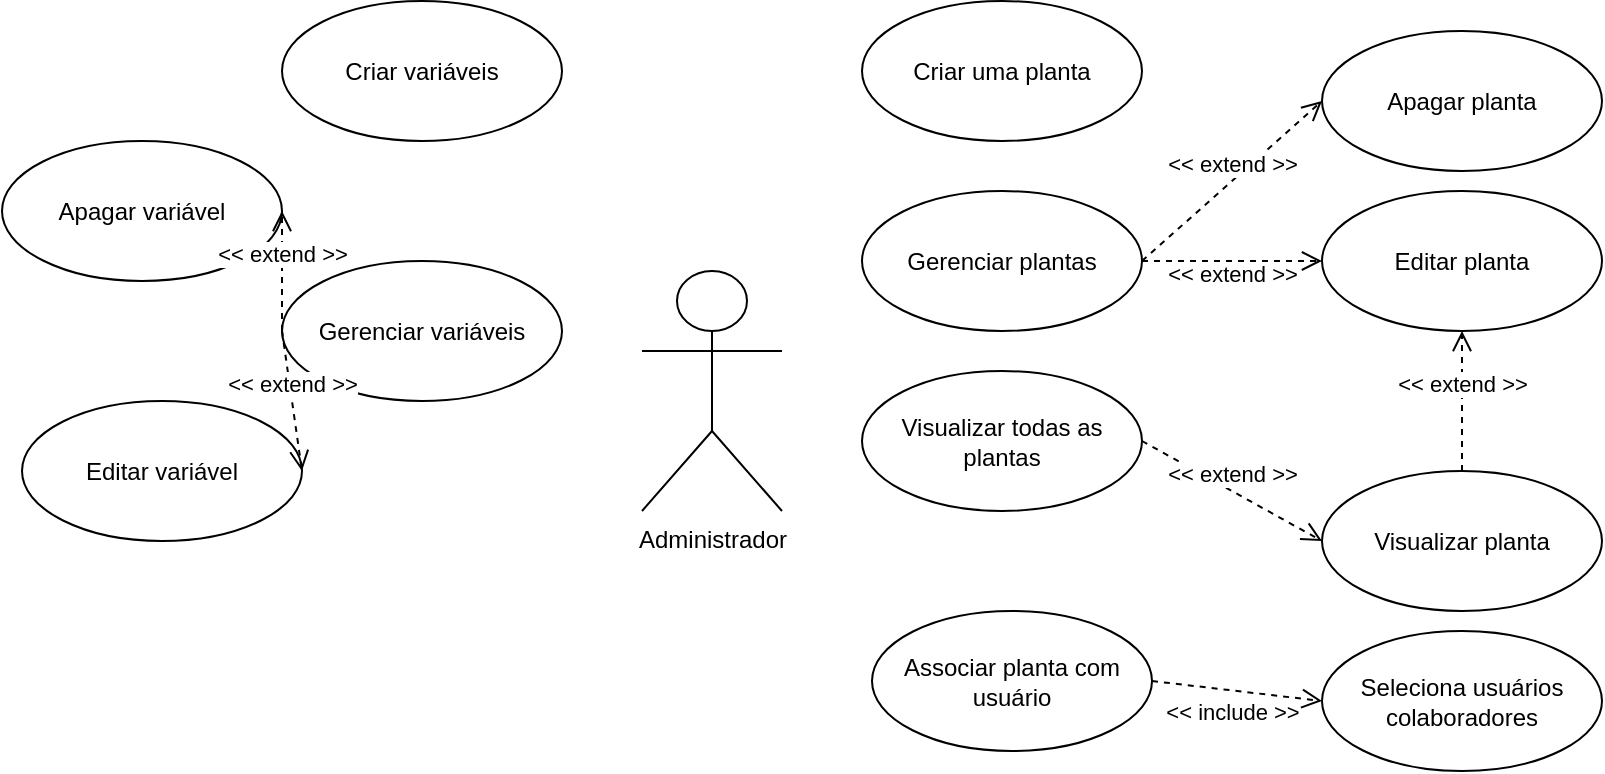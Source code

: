 <mxfile version="10.8.2" type="device"><diagram id="mRXkB4jlzMTgkBy6dpMl" name="Page-1"><mxGraphModel dx="1200" dy="644" grid="1" gridSize="10" guides="1" tooltips="1" connect="1" arrows="1" fold="1" page="1" pageScale="1" pageWidth="827" pageHeight="1169" math="0" shadow="0"><root><mxCell id="0"/><mxCell id="1" parent="0"/><mxCell id="rmmvocODYwOrUYbv0oBh-10" value="Visualizar todas as plantas" style="ellipse;whiteSpace=wrap;html=1;" vertex="1" parent="1"><mxGeometry x="430" y="272.5" width="140" height="70" as="geometry"/></mxCell><mxCell id="rmmvocODYwOrUYbv0oBh-17" value="Visualizar planta" style="ellipse;whiteSpace=wrap;html=1;" vertex="1" parent="1"><mxGeometry x="660" y="322.5" width="140" height="70" as="geometry"/></mxCell><mxCell id="rmmvocODYwOrUYbv0oBh-18" value="&amp;lt;&amp;lt; extend &amp;gt;&amp;gt;" style="html=1;verticalAlign=bottom;endArrow=open;dashed=1;endSize=8;exitX=1;exitY=0.5;exitDx=0;exitDy=0;entryX=0;entryY=0.5;entryDx=0;entryDy=0;" edge="1" parent="1" source="rmmvocODYwOrUYbv0oBh-10" target="rmmvocODYwOrUYbv0oBh-17"><mxGeometry relative="1" as="geometry"><mxPoint x="730" y="372.5" as="sourcePoint"/><mxPoint x="650" y="372.5" as="targetPoint"/></mxGeometry></mxCell><mxCell id="rmmvocODYwOrUYbv0oBh-20" value="Editar planta" style="ellipse;whiteSpace=wrap;html=1;" vertex="1" parent="1"><mxGeometry x="660" y="182.5" width="140" height="70" as="geometry"/></mxCell><mxCell id="rmmvocODYwOrUYbv0oBh-21" value="&amp;lt;&amp;lt; extend &amp;gt;&amp;gt;" style="html=1;verticalAlign=bottom;endArrow=open;dashed=1;endSize=8;exitX=0.5;exitY=0;exitDx=0;exitDy=0;entryX=0.5;entryY=1;entryDx=0;entryDy=0;" edge="1" parent="1" source="rmmvocODYwOrUYbv0oBh-17" target="rmmvocODYwOrUYbv0oBh-20"><mxGeometry relative="1" as="geometry"><mxPoint x="600" y="352.5" as="sourcePoint"/><mxPoint x="680" y="352.5" as="targetPoint"/></mxGeometry></mxCell><mxCell id="rmmvocODYwOrUYbv0oBh-22" value="Criar variáveis" style="ellipse;whiteSpace=wrap;html=1;" vertex="1" parent="1"><mxGeometry x="140" y="87.5" width="140" height="70" as="geometry"/></mxCell><mxCell id="rmmvocODYwOrUYbv0oBh-23" value="Gerenciar variáveis" style="ellipse;whiteSpace=wrap;html=1;" vertex="1" parent="1"><mxGeometry x="140" y="217.5" width="140" height="70" as="geometry"/></mxCell><mxCell id="rmmvocODYwOrUYbv0oBh-28" value="Administrador" style="shape=umlActor;verticalLabelPosition=bottom;labelBackgroundColor=#ffffff;verticalAlign=top;html=1;" vertex="1" parent="1"><mxGeometry x="320" y="222.5" width="70" height="120" as="geometry"/></mxCell><mxCell id="rmmvocODYwOrUYbv0oBh-38" value="Editar variável" style="ellipse;whiteSpace=wrap;html=1;" vertex="1" parent="1"><mxGeometry x="10" y="287.5" width="140" height="70" as="geometry"/></mxCell><mxCell id="rmmvocODYwOrUYbv0oBh-40" value="Apagar variável" style="ellipse;whiteSpace=wrap;html=1;" vertex="1" parent="1"><mxGeometry y="157.5" width="140" height="70" as="geometry"/></mxCell><mxCell id="rmmvocODYwOrUYbv0oBh-41" value="&amp;lt;&amp;lt; extend &amp;gt;&amp;gt;" style="html=1;verticalAlign=bottom;endArrow=open;dashed=1;endSize=8;entryX=1;entryY=0.5;entryDx=0;entryDy=0;exitX=0;exitY=0.5;exitDx=0;exitDy=0;" edge="1" parent="1" source="rmmvocODYwOrUYbv0oBh-23" target="rmmvocODYwOrUYbv0oBh-38"><mxGeometry relative="1" as="geometry"><mxPoint x="210" y="640" as="sourcePoint"/><mxPoint y="785" as="targetPoint"/></mxGeometry></mxCell><mxCell id="rmmvocODYwOrUYbv0oBh-42" value="&amp;lt;&amp;lt; extend &amp;gt;&amp;gt;" style="html=1;verticalAlign=bottom;endArrow=open;dashed=1;endSize=8;exitX=0;exitY=0.5;exitDx=0;exitDy=0;entryX=1;entryY=0.5;entryDx=0;entryDy=0;" edge="1" parent="1" source="rmmvocODYwOrUYbv0oBh-23" target="rmmvocODYwOrUYbv0oBh-40"><mxGeometry relative="1" as="geometry"><mxPoint x="150" y="845" as="sourcePoint"/><mxPoint x="290" y="580" as="targetPoint"/></mxGeometry></mxCell><mxCell id="rmmvocODYwOrUYbv0oBh-44" value="Criar uma planta" style="ellipse;whiteSpace=wrap;html=1;" vertex="1" parent="1"><mxGeometry x="430" y="87.5" width="140" height="70" as="geometry"/></mxCell><mxCell id="rmmvocODYwOrUYbv0oBh-45" value="Gerenciar plantas" style="ellipse;whiteSpace=wrap;html=1;" vertex="1" parent="1"><mxGeometry x="430" y="182.5" width="140" height="70" as="geometry"/></mxCell><mxCell id="rmmvocODYwOrUYbv0oBh-46" value="Apagar planta" style="ellipse;whiteSpace=wrap;html=1;" vertex="1" parent="1"><mxGeometry x="660" y="102.5" width="140" height="70" as="geometry"/></mxCell><mxCell id="rmmvocODYwOrUYbv0oBh-47" value="&amp;lt;&amp;lt; extend &amp;gt;&amp;gt;" style="html=1;verticalAlign=bottom;endArrow=open;dashed=1;endSize=8;exitX=1;exitY=0.5;exitDx=0;exitDy=0;entryX=0;entryY=0.5;entryDx=0;entryDy=0;" edge="1" parent="1" source="rmmvocODYwOrUYbv0oBh-45" target="rmmvocODYwOrUYbv0oBh-46"><mxGeometry relative="1" as="geometry"><mxPoint x="660" y="202.5" as="sourcePoint"/><mxPoint x="580" y="202.5" as="targetPoint"/></mxGeometry></mxCell><mxCell id="rmmvocODYwOrUYbv0oBh-48" value="&amp;lt;&amp;lt; extend &amp;gt;&amp;gt;" style="html=1;verticalAlign=bottom;endArrow=open;dashed=1;endSize=8;entryX=0;entryY=0.5;entryDx=0;entryDy=0;exitX=1;exitY=0.5;exitDx=0;exitDy=0;" edge="1" parent="1" source="rmmvocODYwOrUYbv0oBh-45" target="rmmvocODYwOrUYbv0oBh-20"><mxGeometry y="-15" relative="1" as="geometry"><mxPoint x="570" y="252.5" as="sourcePoint"/><mxPoint x="600" y="272.5" as="targetPoint"/><mxPoint as="offset"/></mxGeometry></mxCell><mxCell id="rmmvocODYwOrUYbv0oBh-49" value="Associar planta com usuário" style="ellipse;whiteSpace=wrap;html=1;" vertex="1" parent="1"><mxGeometry x="435" y="392.5" width="140" height="70" as="geometry"/></mxCell><mxCell id="rmmvocODYwOrUYbv0oBh-50" value="Seleciona usuários colaboradores" style="ellipse;whiteSpace=wrap;html=1;" vertex="1" parent="1"><mxGeometry x="660" y="402.5" width="140" height="70" as="geometry"/></mxCell><mxCell id="rmmvocODYwOrUYbv0oBh-51" value="&amp;lt;&amp;lt; include &amp;gt;&amp;gt;" style="html=1;verticalAlign=bottom;endArrow=open;dashed=1;endSize=8;entryX=0;entryY=0.5;entryDx=0;entryDy=0;exitX=1;exitY=0.5;exitDx=0;exitDy=0;" edge="1" parent="1" source="rmmvocODYwOrUYbv0oBh-49" target="rmmvocODYwOrUYbv0oBh-50"><mxGeometry x="-0.003" y="-20" relative="1" as="geometry"><mxPoint x="725" y="512.5" as="sourcePoint"/><mxPoint x="645" y="512.5" as="targetPoint"/><mxPoint as="offset"/></mxGeometry></mxCell></root></mxGraphModel></diagram></mxfile>